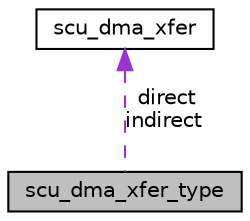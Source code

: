 digraph "scu_dma_xfer_type"
{
 // LATEX_PDF_SIZE
  edge [fontname="Helvetica",fontsize="10",labelfontname="Helvetica",labelfontsize="10"];
  node [fontname="Helvetica",fontsize="10",shape=record];
  Node1 [label="scu_dma_xfer_type",height=0.2,width=0.4,color="black", fillcolor="grey75", style="filled", fontcolor="black",tooltip="The transfer type."];
  Node2 -> Node1 [dir="back",color="darkorchid3",fontsize="10",style="dashed",label=" direct\nindirect" ,fontname="Helvetica"];
  Node2 [label="scu_dma_xfer",height=0.2,width=0.4,color="black", fillcolor="white", style="filled",URL="$structscu__dma__xfer.html",tooltip="The 3-tuple represents a single transfer in direct or indirect transfer."];
}
